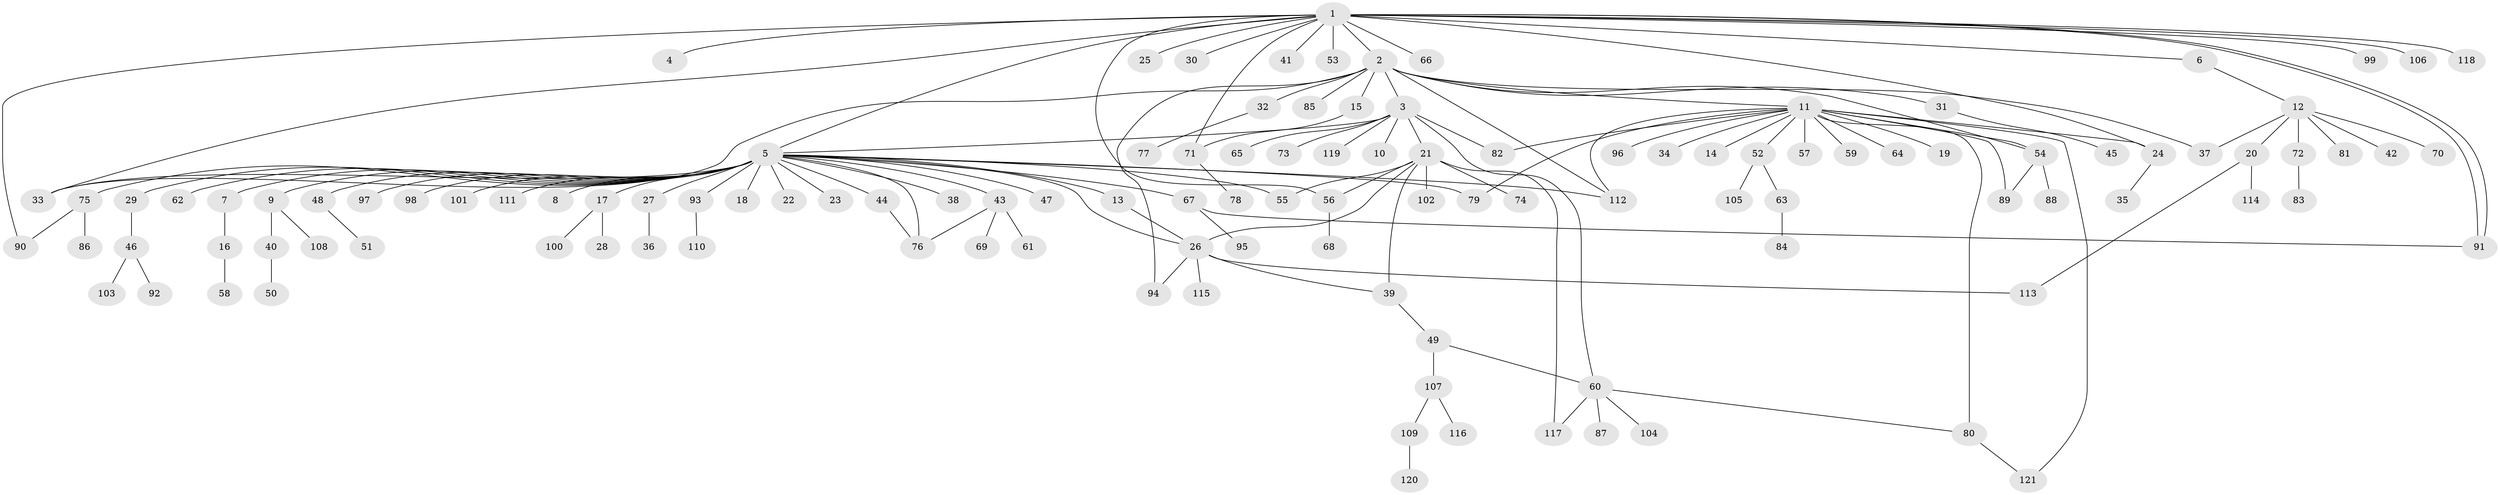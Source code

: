 // coarse degree distribution, {17: 0.011764705882352941, 11: 0.011764705882352941, 8: 0.011764705882352941, 1: 0.5176470588235295, 30: 0.011764705882352941, 2: 0.3058823529411765, 15: 0.011764705882352941, 6: 0.023529411764705882, 4: 0.011764705882352941, 3: 0.058823529411764705, 5: 0.023529411764705882}
// Generated by graph-tools (version 1.1) at 2025/50/03/04/25 22:50:21]
// undirected, 121 vertices, 148 edges
graph export_dot {
  node [color=gray90,style=filled];
  1;
  2;
  3;
  4;
  5;
  6;
  7;
  8;
  9;
  10;
  11;
  12;
  13;
  14;
  15;
  16;
  17;
  18;
  19;
  20;
  21;
  22;
  23;
  24;
  25;
  26;
  27;
  28;
  29;
  30;
  31;
  32;
  33;
  34;
  35;
  36;
  37;
  38;
  39;
  40;
  41;
  42;
  43;
  44;
  45;
  46;
  47;
  48;
  49;
  50;
  51;
  52;
  53;
  54;
  55;
  56;
  57;
  58;
  59;
  60;
  61;
  62;
  63;
  64;
  65;
  66;
  67;
  68;
  69;
  70;
  71;
  72;
  73;
  74;
  75;
  76;
  77;
  78;
  79;
  80;
  81;
  82;
  83;
  84;
  85;
  86;
  87;
  88;
  89;
  90;
  91;
  92;
  93;
  94;
  95;
  96;
  97;
  98;
  99;
  100;
  101;
  102;
  103;
  104;
  105;
  106;
  107;
  108;
  109;
  110;
  111;
  112;
  113;
  114;
  115;
  116;
  117;
  118;
  119;
  120;
  121;
  1 -- 2;
  1 -- 4;
  1 -- 5;
  1 -- 6;
  1 -- 24;
  1 -- 25;
  1 -- 30;
  1 -- 33;
  1 -- 41;
  1 -- 53;
  1 -- 56;
  1 -- 66;
  1 -- 71;
  1 -- 90;
  1 -- 91;
  1 -- 91;
  1 -- 99;
  1 -- 106;
  1 -- 118;
  2 -- 3;
  2 -- 11;
  2 -- 15;
  2 -- 31;
  2 -- 32;
  2 -- 33;
  2 -- 37;
  2 -- 54;
  2 -- 85;
  2 -- 94;
  2 -- 112;
  3 -- 5;
  3 -- 10;
  3 -- 21;
  3 -- 60;
  3 -- 65;
  3 -- 73;
  3 -- 82;
  3 -- 119;
  5 -- 7;
  5 -- 8;
  5 -- 9;
  5 -- 13;
  5 -- 17;
  5 -- 18;
  5 -- 22;
  5 -- 23;
  5 -- 26;
  5 -- 27;
  5 -- 29;
  5 -- 33;
  5 -- 38;
  5 -- 43;
  5 -- 44;
  5 -- 47;
  5 -- 48;
  5 -- 55;
  5 -- 62;
  5 -- 67;
  5 -- 75;
  5 -- 76;
  5 -- 79;
  5 -- 93;
  5 -- 97;
  5 -- 98;
  5 -- 101;
  5 -- 111;
  5 -- 112;
  6 -- 12;
  7 -- 16;
  9 -- 40;
  9 -- 108;
  11 -- 14;
  11 -- 19;
  11 -- 24;
  11 -- 34;
  11 -- 52;
  11 -- 54;
  11 -- 57;
  11 -- 59;
  11 -- 64;
  11 -- 79;
  11 -- 80;
  11 -- 82;
  11 -- 89;
  11 -- 96;
  11 -- 112;
  11 -- 121;
  12 -- 20;
  12 -- 37;
  12 -- 42;
  12 -- 70;
  12 -- 72;
  12 -- 81;
  13 -- 26;
  15 -- 71;
  16 -- 58;
  17 -- 28;
  17 -- 100;
  20 -- 113;
  20 -- 114;
  21 -- 26;
  21 -- 39;
  21 -- 55;
  21 -- 56;
  21 -- 74;
  21 -- 102;
  21 -- 117;
  24 -- 35;
  26 -- 39;
  26 -- 94;
  26 -- 113;
  26 -- 115;
  27 -- 36;
  29 -- 46;
  31 -- 45;
  32 -- 77;
  39 -- 49;
  40 -- 50;
  43 -- 61;
  43 -- 69;
  43 -- 76;
  44 -- 76;
  46 -- 92;
  46 -- 103;
  48 -- 51;
  49 -- 60;
  49 -- 107;
  52 -- 63;
  52 -- 105;
  54 -- 88;
  54 -- 89;
  56 -- 68;
  60 -- 80;
  60 -- 87;
  60 -- 104;
  60 -- 117;
  63 -- 84;
  67 -- 91;
  67 -- 95;
  71 -- 78;
  72 -- 83;
  75 -- 86;
  75 -- 90;
  80 -- 121;
  93 -- 110;
  107 -- 109;
  107 -- 116;
  109 -- 120;
}
